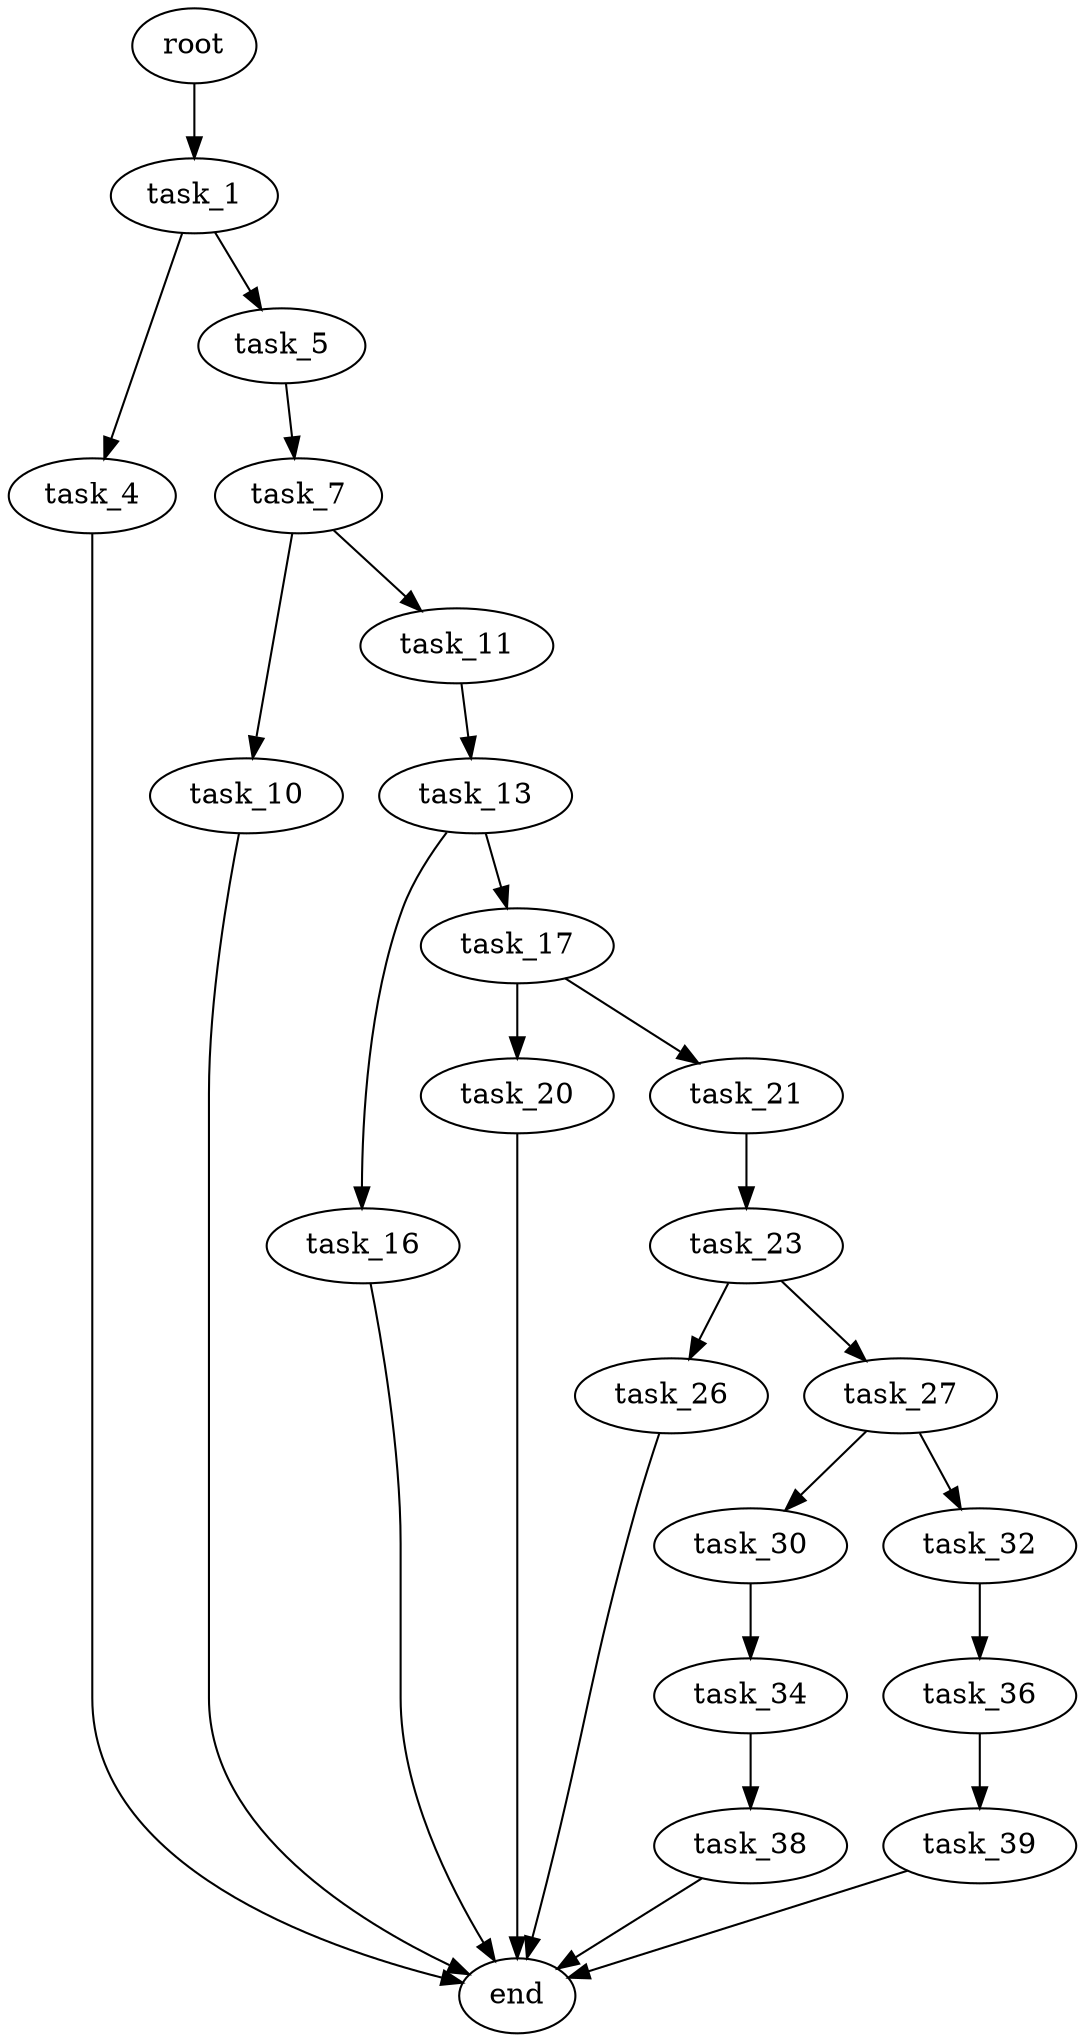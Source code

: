 digraph G {
  root [size="0.000000"];
  task_1 [size="8723210062.000000"];
  task_4 [size="5697697503.000000"];
  task_5 [size="23743850825.000000"];
  end [size="0.000000"];
  task_7 [size="7171115765.000000"];
  task_10 [size="9596189348.000000"];
  task_11 [size="25493302774.000000"];
  task_13 [size="21812463005.000000"];
  task_16 [size="1312176608.000000"];
  task_17 [size="1164783218.000000"];
  task_20 [size="549755813888.000000"];
  task_21 [size="231928233984.000000"];
  task_23 [size="368293445632.000000"];
  task_26 [size="419959965961.000000"];
  task_27 [size="549755813888.000000"];
  task_30 [size="39255520331.000000"];
  task_32 [size="38317929744.000000"];
  task_34 [size="368293445632.000000"];
  task_36 [size="38868442228.000000"];
  task_38 [size="80855202617.000000"];
  task_39 [size="28991029248.000000"];

  root -> task_1 [size="1.000000"];
  task_1 -> task_4 [size="301989888.000000"];
  task_1 -> task_5 [size="301989888.000000"];
  task_4 -> end [size="1.000000"];
  task_5 -> task_7 [size="411041792.000000"];
  task_7 -> task_10 [size="33554432.000000"];
  task_7 -> task_11 [size="33554432.000000"];
  task_10 -> end [size="1.000000"];
  task_11 -> task_13 [size="411041792.000000"];
  task_13 -> task_16 [size="33554432.000000"];
  task_13 -> task_17 [size="33554432.000000"];
  task_16 -> end [size="1.000000"];
  task_17 -> task_20 [size="75497472.000000"];
  task_17 -> task_21 [size="75497472.000000"];
  task_20 -> end [size="1.000000"];
  task_21 -> task_23 [size="301989888.000000"];
  task_23 -> task_26 [size="411041792.000000"];
  task_23 -> task_27 [size="411041792.000000"];
  task_26 -> end [size="1.000000"];
  task_27 -> task_30 [size="536870912.000000"];
  task_27 -> task_32 [size="536870912.000000"];
  task_30 -> task_34 [size="838860800.000000"];
  task_32 -> task_36 [size="838860800.000000"];
  task_34 -> task_38 [size="411041792.000000"];
  task_36 -> task_39 [size="838860800.000000"];
  task_38 -> end [size="1.000000"];
  task_39 -> end [size="1.000000"];
}
